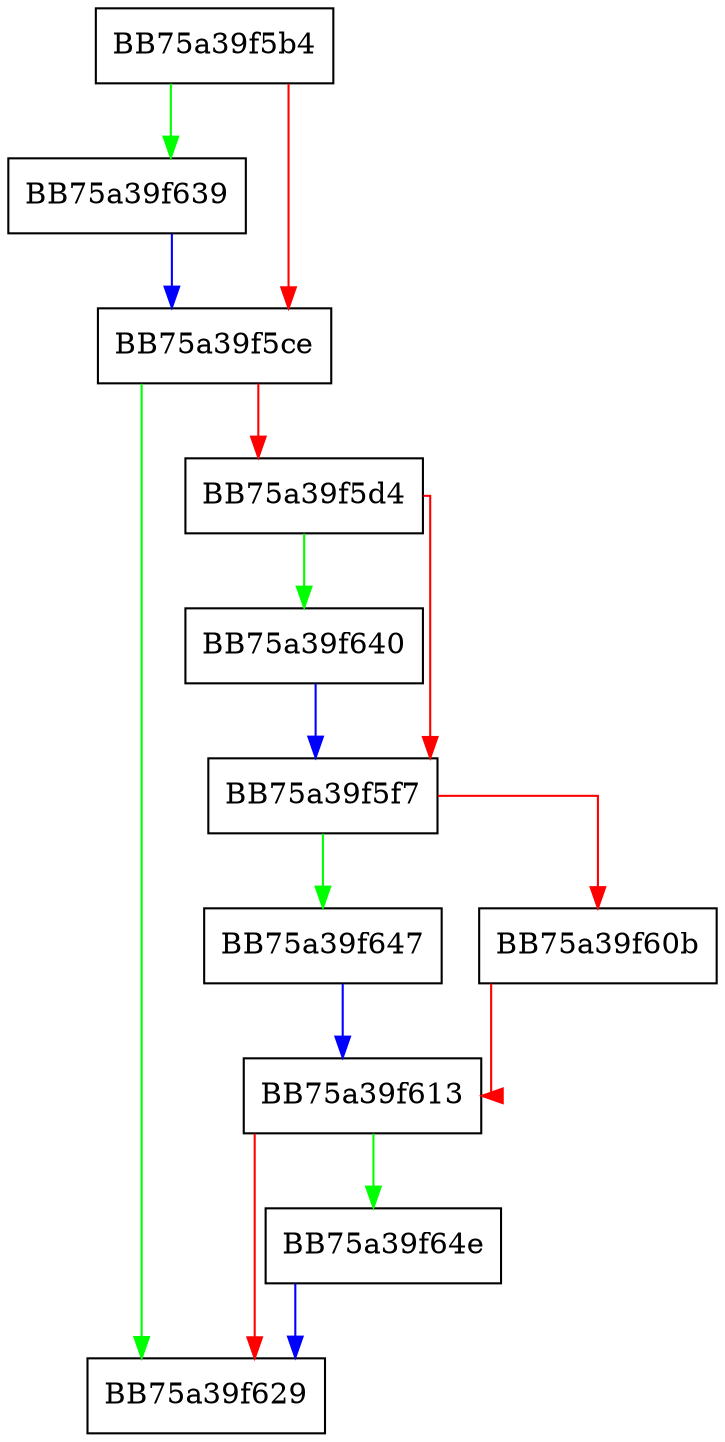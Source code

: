 digraph PopPlugin {
  node [shape="box"];
  graph [splines=ortho];
  BB75a39f5b4 -> BB75a39f639 [color="green"];
  BB75a39f5b4 -> BB75a39f5ce [color="red"];
  BB75a39f5ce -> BB75a39f629 [color="green"];
  BB75a39f5ce -> BB75a39f5d4 [color="red"];
  BB75a39f5d4 -> BB75a39f640 [color="green"];
  BB75a39f5d4 -> BB75a39f5f7 [color="red"];
  BB75a39f5f7 -> BB75a39f647 [color="green"];
  BB75a39f5f7 -> BB75a39f60b [color="red"];
  BB75a39f60b -> BB75a39f613 [color="red"];
  BB75a39f613 -> BB75a39f64e [color="green"];
  BB75a39f613 -> BB75a39f629 [color="red"];
  BB75a39f639 -> BB75a39f5ce [color="blue"];
  BB75a39f640 -> BB75a39f5f7 [color="blue"];
  BB75a39f647 -> BB75a39f613 [color="blue"];
  BB75a39f64e -> BB75a39f629 [color="blue"];
}